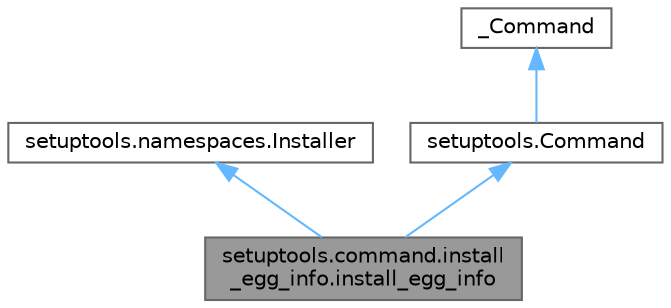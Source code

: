 digraph "setuptools.command.install_egg_info.install_egg_info"
{
 // LATEX_PDF_SIZE
  bgcolor="transparent";
  edge [fontname=Helvetica,fontsize=10,labelfontname=Helvetica,labelfontsize=10];
  node [fontname=Helvetica,fontsize=10,shape=box,height=0.2,width=0.4];
  Node1 [id="Node000001",label="setuptools.command.install\l_egg_info.install_egg_info",height=0.2,width=0.4,color="gray40", fillcolor="grey60", style="filled", fontcolor="black",tooltip=" "];
  Node2 -> Node1 [id="edge1_Node000001_Node000002",dir="back",color="steelblue1",style="solid",tooltip=" "];
  Node2 [id="Node000002",label="setuptools.namespaces.Installer",height=0.2,width=0.4,color="gray40", fillcolor="white", style="filled",URL="$classsetuptools_1_1namespaces_1_1_installer.html",tooltip=" "];
  Node3 -> Node1 [id="edge2_Node000001_Node000003",dir="back",color="steelblue1",style="solid",tooltip=" "];
  Node3 [id="Node000003",label="setuptools.Command",height=0.2,width=0.4,color="gray40", fillcolor="white", style="filled",URL="$classsetuptools_1_1_command.html",tooltip=" "];
  Node4 -> Node3 [id="edge3_Node000003_Node000004",dir="back",color="steelblue1",style="solid",tooltip=" "];
  Node4 [id="Node000004",label="_Command",height=0.2,width=0.4,color="gray40", fillcolor="white", style="filled",tooltip=" "];
}

